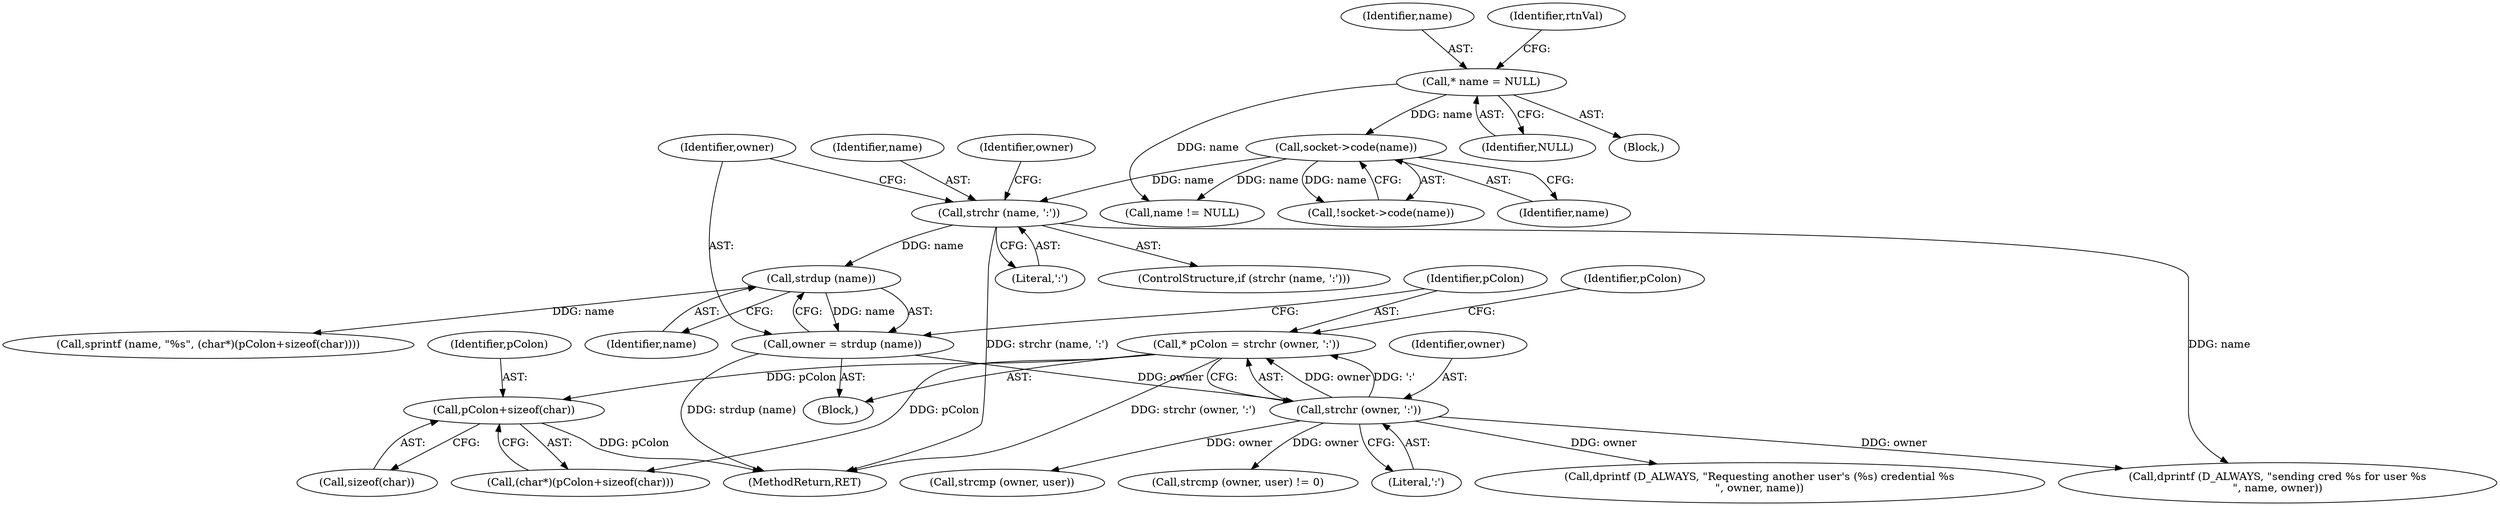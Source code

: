digraph "0_htcondor_5e5571d1a431eb3c61977b6dd6ec90186ef79867@API" {
"1000200" [label="(Call,pColon+sizeof(char))"];
"1000186" [label="(Call,* pColon = strchr (owner, ':'))"];
"1000188" [label="(Call,strchr (owner, ':'))"];
"1000181" [label="(Call,owner = strdup (name))"];
"1000183" [label="(Call,strdup (name))"];
"1000177" [label="(Call,strchr (name, ':'))"];
"1000162" [label="(Call,socket->code(name))"];
"1000109" [label="(Call,* name = NULL)"];
"1000183" [label="(Call,strdup (name))"];
"1000198" [label="(Call,(char*)(pColon+sizeof(char)))"];
"1000163" [label="(Identifier,name)"];
"1000187" [label="(Identifier,pColon)"];
"1000190" [label="(Literal,':')"];
"1000324" [label="(Call,name != NULL)"];
"1000178" [label="(Identifier,name)"];
"1000211" [label="(Call,dprintf (D_ALWAYS, \"Requesting another user's (%s) credential %s\n\", owner, name))"];
"1000200" [label="(Call,pColon+sizeof(char))"];
"1000205" [label="(Call,strcmp (owner, user) != 0)"];
"1000346" [label="(MethodReturn,RET)"];
"1000193" [label="(Identifier,pColon)"];
"1000182" [label="(Identifier,owner)"];
"1000177" [label="(Call,strchr (name, ':'))"];
"1000238" [label="(Call,dprintf (D_ALWAYS, \"sending cred %s for user %s\n\", name, owner))"];
"1000179" [label="(Literal,':')"];
"1000181" [label="(Call,owner = strdup (name))"];
"1000235" [label="(Identifier,owner)"];
"1000188" [label="(Call,strchr (owner, ':'))"];
"1000195" [label="(Call,sprintf (name, \"%s\", (char*)(pColon+sizeof(char))))"];
"1000162" [label="(Call,socket->code(name))"];
"1000111" [label="(Identifier,NULL)"];
"1000110" [label="(Identifier,name)"];
"1000202" [label="(Call,sizeof(char))"];
"1000201" [label="(Identifier,pColon)"];
"1000107" [label="(Block,)"];
"1000189" [label="(Identifier,owner)"];
"1000206" [label="(Call,strcmp (owner, user))"];
"1000114" [label="(Identifier,rtnVal)"];
"1000161" [label="(Call,!socket->code(name))"];
"1000186" [label="(Call,* pColon = strchr (owner, ':'))"];
"1000176" [label="(ControlStructure,if (strchr (name, ':')))"];
"1000180" [label="(Block,)"];
"1000109" [label="(Call,* name = NULL)"];
"1000184" [label="(Identifier,name)"];
"1000200" -> "1000198"  [label="AST: "];
"1000200" -> "1000202"  [label="CFG: "];
"1000201" -> "1000200"  [label="AST: "];
"1000202" -> "1000200"  [label="AST: "];
"1000198" -> "1000200"  [label="CFG: "];
"1000200" -> "1000346"  [label="DDG: pColon"];
"1000186" -> "1000200"  [label="DDG: pColon"];
"1000186" -> "1000180"  [label="AST: "];
"1000186" -> "1000188"  [label="CFG: "];
"1000187" -> "1000186"  [label="AST: "];
"1000188" -> "1000186"  [label="AST: "];
"1000193" -> "1000186"  [label="CFG: "];
"1000186" -> "1000346"  [label="DDG: strchr (owner, ':')"];
"1000188" -> "1000186"  [label="DDG: owner"];
"1000188" -> "1000186"  [label="DDG: ':'"];
"1000186" -> "1000198"  [label="DDG: pColon"];
"1000188" -> "1000190"  [label="CFG: "];
"1000189" -> "1000188"  [label="AST: "];
"1000190" -> "1000188"  [label="AST: "];
"1000181" -> "1000188"  [label="DDG: owner"];
"1000188" -> "1000205"  [label="DDG: owner"];
"1000188" -> "1000206"  [label="DDG: owner"];
"1000188" -> "1000211"  [label="DDG: owner"];
"1000188" -> "1000238"  [label="DDG: owner"];
"1000181" -> "1000180"  [label="AST: "];
"1000181" -> "1000183"  [label="CFG: "];
"1000182" -> "1000181"  [label="AST: "];
"1000183" -> "1000181"  [label="AST: "];
"1000187" -> "1000181"  [label="CFG: "];
"1000181" -> "1000346"  [label="DDG: strdup (name)"];
"1000183" -> "1000181"  [label="DDG: name"];
"1000183" -> "1000184"  [label="CFG: "];
"1000184" -> "1000183"  [label="AST: "];
"1000177" -> "1000183"  [label="DDG: name"];
"1000183" -> "1000195"  [label="DDG: name"];
"1000177" -> "1000176"  [label="AST: "];
"1000177" -> "1000179"  [label="CFG: "];
"1000178" -> "1000177"  [label="AST: "];
"1000179" -> "1000177"  [label="AST: "];
"1000182" -> "1000177"  [label="CFG: "];
"1000235" -> "1000177"  [label="CFG: "];
"1000177" -> "1000346"  [label="DDG: strchr (name, ':')"];
"1000162" -> "1000177"  [label="DDG: name"];
"1000177" -> "1000238"  [label="DDG: name"];
"1000162" -> "1000161"  [label="AST: "];
"1000162" -> "1000163"  [label="CFG: "];
"1000163" -> "1000162"  [label="AST: "];
"1000161" -> "1000162"  [label="CFG: "];
"1000162" -> "1000161"  [label="DDG: name"];
"1000109" -> "1000162"  [label="DDG: name"];
"1000162" -> "1000324"  [label="DDG: name"];
"1000109" -> "1000107"  [label="AST: "];
"1000109" -> "1000111"  [label="CFG: "];
"1000110" -> "1000109"  [label="AST: "];
"1000111" -> "1000109"  [label="AST: "];
"1000114" -> "1000109"  [label="CFG: "];
"1000109" -> "1000324"  [label="DDG: name"];
}
